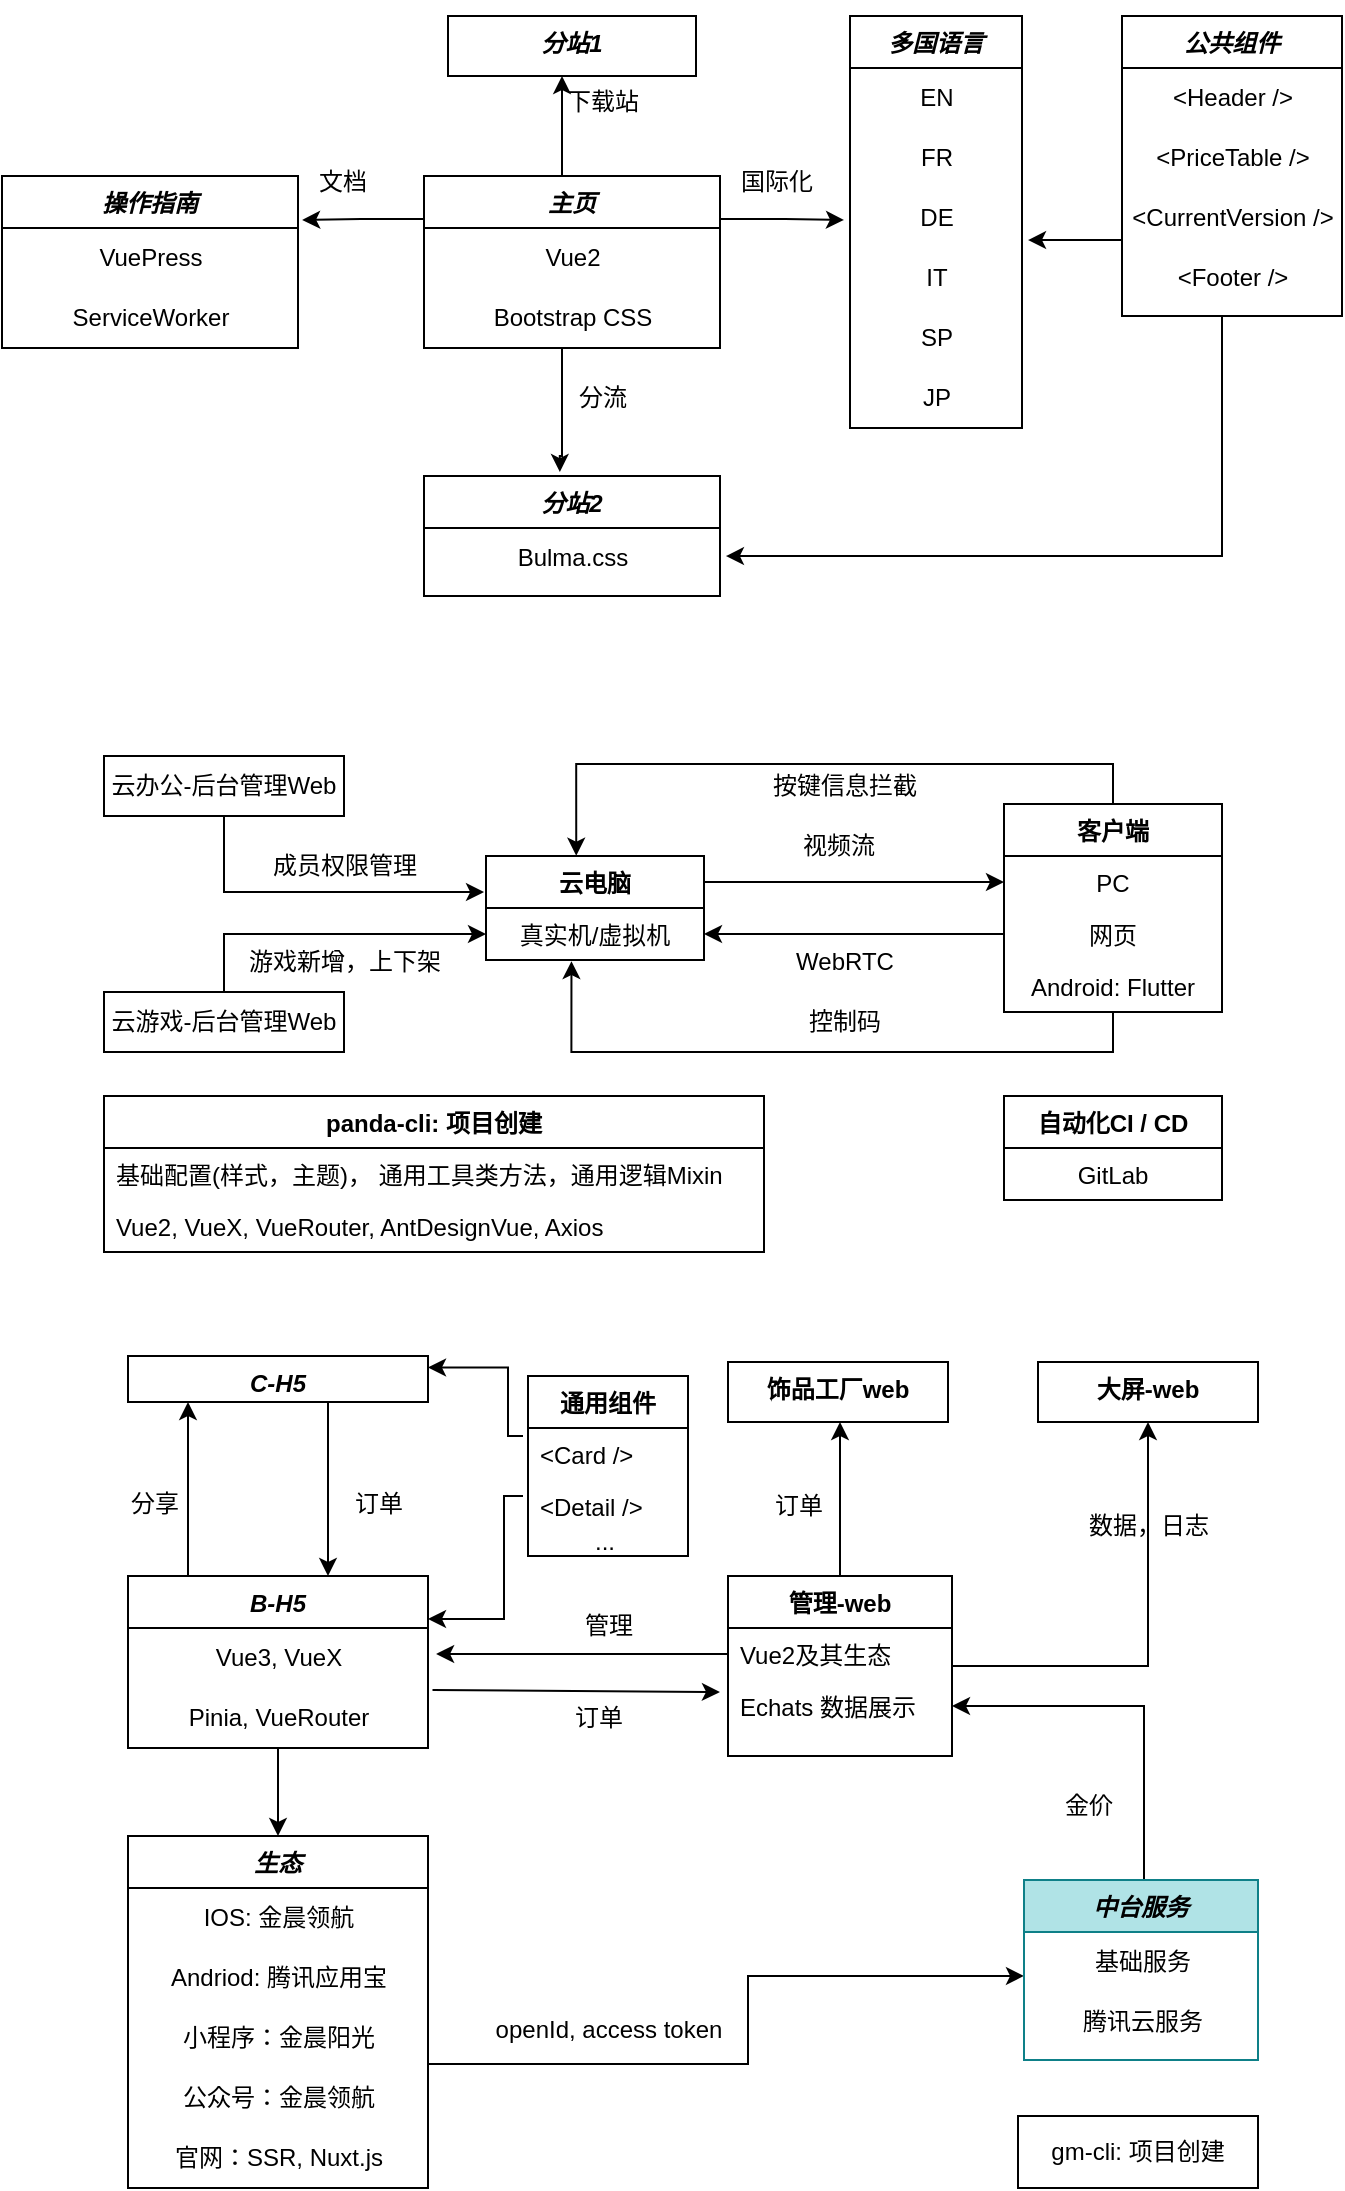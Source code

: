 <mxfile version="21.2.1" type="github">
  <diagram id="C5RBs43oDa-KdzZeNtuy" name="Page-1">
    <mxGraphModel dx="1206" dy="685" grid="1" gridSize="10" guides="1" tooltips="1" connect="1" arrows="1" fold="1" page="1" pageScale="1" pageWidth="827" pageHeight="1169" math="0" shadow="0">
      <root>
        <mxCell id="WIyWlLk6GJQsqaUBKTNV-0" />
        <mxCell id="WIyWlLk6GJQsqaUBKTNV-1" parent="WIyWlLk6GJQsqaUBKTNV-0" />
        <mxCell id="tpjXseRRWUNODpJwOPA1-16" value="" style="edgeStyle=orthogonalEdgeStyle;rounded=0;orthogonalLoop=1;jettySize=auto;html=1;" parent="WIyWlLk6GJQsqaUBKTNV-1" source="zkfFHV4jXpPFQw0GAbJ--0" target="tpjXseRRWUNODpJwOPA1-15" edge="1">
          <mxGeometry relative="1" as="geometry">
            <Array as="points">
              <mxPoint x="172" y="780" />
              <mxPoint x="172" y="780" />
            </Array>
          </mxGeometry>
        </mxCell>
        <mxCell id="tpjXseRRWUNODpJwOPA1-34" value="" style="edgeStyle=orthogonalEdgeStyle;rounded=0;orthogonalLoop=1;jettySize=auto;html=1;" parent="WIyWlLk6GJQsqaUBKTNV-1" source="zkfFHV4jXpPFQw0GAbJ--0" target="tpjXseRRWUNODpJwOPA1-31" edge="1">
          <mxGeometry relative="1" as="geometry">
            <Array as="points">
              <mxPoint x="207" y="980" />
              <mxPoint x="207" y="980" />
            </Array>
          </mxGeometry>
        </mxCell>
        <mxCell id="zkfFHV4jXpPFQw0GAbJ--0" value="B-H5" style="swimlane;fontStyle=3;align=center;verticalAlign=top;childLayout=stackLayout;horizontal=1;startSize=26;horizontalStack=0;resizeParent=1;resizeLast=0;collapsible=1;marginBottom=0;rounded=0;shadow=0;strokeWidth=1;" parent="WIyWlLk6GJQsqaUBKTNV-1" vertex="1">
          <mxGeometry x="142" y="830" width="150" height="86" as="geometry">
            <mxRectangle x="230" y="140" width="160" height="26" as="alternateBounds" />
          </mxGeometry>
        </mxCell>
        <mxCell id="tpjXseRRWUNODpJwOPA1-0" value="Vue3, VueX" style="text;html=1;align=center;verticalAlign=middle;resizable=0;points=[];autosize=1;strokeColor=none;fillColor=none;" parent="zkfFHV4jXpPFQw0GAbJ--0" vertex="1">
          <mxGeometry y="26" width="150" height="30" as="geometry" />
        </mxCell>
        <mxCell id="tpjXseRRWUNODpJwOPA1-4" value="Pinia, VueRouter" style="text;html=1;align=center;verticalAlign=middle;resizable=0;points=[];autosize=1;strokeColor=none;fillColor=none;" parent="zkfFHV4jXpPFQw0GAbJ--0" vertex="1">
          <mxGeometry y="56" width="150" height="30" as="geometry" />
        </mxCell>
        <mxCell id="tpjXseRRWUNODpJwOPA1-23" value="" style="edgeStyle=orthogonalEdgeStyle;rounded=0;orthogonalLoop=1;jettySize=auto;html=1;" parent="WIyWlLk6GJQsqaUBKTNV-1" source="zkfFHV4jXpPFQw0GAbJ--17" target="tpjXseRRWUNODpJwOPA1-22" edge="1">
          <mxGeometry relative="1" as="geometry">
            <Array as="points">
              <mxPoint x="496" y="750" />
              <mxPoint x="496" y="750" />
            </Array>
          </mxGeometry>
        </mxCell>
        <mxCell id="tpjXseRRWUNODpJwOPA1-27" value="" style="edgeStyle=orthogonalEdgeStyle;rounded=0;orthogonalLoop=1;jettySize=auto;html=1;" parent="WIyWlLk6GJQsqaUBKTNV-1" source="zkfFHV4jXpPFQw0GAbJ--17" target="tpjXseRRWUNODpJwOPA1-26" edge="1">
          <mxGeometry relative="1" as="geometry" />
        </mxCell>
        <mxCell id="zkfFHV4jXpPFQw0GAbJ--17" value="管理-web" style="swimlane;fontStyle=1;align=center;verticalAlign=top;childLayout=stackLayout;horizontal=1;startSize=26;horizontalStack=0;resizeParent=1;resizeLast=0;collapsible=1;marginBottom=0;rounded=0;shadow=0;strokeWidth=1;" parent="WIyWlLk6GJQsqaUBKTNV-1" vertex="1">
          <mxGeometry x="442" y="830" width="112" height="90" as="geometry">
            <mxRectangle x="550" y="140" width="160" height="26" as="alternateBounds" />
          </mxGeometry>
        </mxCell>
        <mxCell id="zkfFHV4jXpPFQw0GAbJ--21" value="Vue2及其生态" style="text;align=left;verticalAlign=top;spacingLeft=4;spacingRight=4;overflow=hidden;rotatable=0;points=[[0,0.5],[1,0.5]];portConstraint=eastwest;rounded=0;shadow=0;html=0;" parent="zkfFHV4jXpPFQw0GAbJ--17" vertex="1">
          <mxGeometry y="26" width="112" height="26" as="geometry" />
        </mxCell>
        <mxCell id="tpjXseRRWUNODpJwOPA1-5" value="Echats 数据展示" style="text;align=left;verticalAlign=top;spacingLeft=4;spacingRight=4;overflow=hidden;rotatable=0;points=[[0,0.5],[1,0.5]];portConstraint=eastwest;rounded=0;shadow=0;html=0;" parent="zkfFHV4jXpPFQw0GAbJ--17" vertex="1">
          <mxGeometry y="52" width="112" height="26" as="geometry" />
        </mxCell>
        <mxCell id="tpjXseRRWUNODpJwOPA1-10" value="管理" style="text;html=1;align=center;verticalAlign=middle;resizable=0;points=[];autosize=1;strokeColor=none;fillColor=none;" parent="WIyWlLk6GJQsqaUBKTNV-1" vertex="1">
          <mxGeometry x="357" y="840" width="50" height="30" as="geometry" />
        </mxCell>
        <mxCell id="tpjXseRRWUNODpJwOPA1-13" value="" style="edgeStyle=none;orthogonalLoop=1;jettySize=auto;html=1;rounded=0;entryX=-0.036;entryY=0.231;entryDx=0;entryDy=0;entryPerimeter=0;exitX=1.015;exitY=1.033;exitDx=0;exitDy=0;exitPerimeter=0;" parent="WIyWlLk6GJQsqaUBKTNV-1" source="tpjXseRRWUNODpJwOPA1-0" target="tpjXseRRWUNODpJwOPA1-5" edge="1">
          <mxGeometry width="100" relative="1" as="geometry">
            <mxPoint x="296" y="890" as="sourcePoint" />
            <mxPoint x="396" y="890" as="targetPoint" />
            <Array as="points" />
          </mxGeometry>
        </mxCell>
        <mxCell id="tpjXseRRWUNODpJwOPA1-14" value="订单" style="text;html=1;align=center;verticalAlign=middle;resizable=0;points=[];autosize=1;strokeColor=none;fillColor=none;" parent="WIyWlLk6GJQsqaUBKTNV-1" vertex="1">
          <mxGeometry x="352" y="886" width="50" height="30" as="geometry" />
        </mxCell>
        <mxCell id="tpjXseRRWUNODpJwOPA1-62" style="edgeStyle=orthogonalEdgeStyle;rounded=0;orthogonalLoop=1;jettySize=auto;html=1;exitX=0.75;exitY=1;exitDx=0;exitDy=0;" parent="WIyWlLk6GJQsqaUBKTNV-1" source="tpjXseRRWUNODpJwOPA1-15" target="zkfFHV4jXpPFQw0GAbJ--0" edge="1">
          <mxGeometry relative="1" as="geometry">
            <Array as="points">
              <mxPoint x="242" y="743" />
            </Array>
          </mxGeometry>
        </mxCell>
        <mxCell id="tpjXseRRWUNODpJwOPA1-15" value="&lt;b&gt;C-H5&lt;/b&gt;" style="whiteSpace=wrap;html=1;verticalAlign=top;fontStyle=2;startSize=26;rounded=0;shadow=0;strokeWidth=1;" parent="WIyWlLk6GJQsqaUBKTNV-1" vertex="1">
          <mxGeometry x="142" y="720" width="150" height="23" as="geometry" />
        </mxCell>
        <mxCell id="tpjXseRRWUNODpJwOPA1-17" value="分享" style="text;html=1;align=center;verticalAlign=middle;resizable=0;points=[];autosize=1;strokeColor=none;fillColor=none;" parent="WIyWlLk6GJQsqaUBKTNV-1" vertex="1">
          <mxGeometry x="130" y="779" width="50" height="30" as="geometry" />
        </mxCell>
        <mxCell id="tpjXseRRWUNODpJwOPA1-20" value="订单" style="text;html=1;align=center;verticalAlign=middle;resizable=0;points=[];autosize=1;strokeColor=none;fillColor=none;" parent="WIyWlLk6GJQsqaUBKTNV-1" vertex="1">
          <mxGeometry x="242" y="779" width="50" height="30" as="geometry" />
        </mxCell>
        <mxCell id="tpjXseRRWUNODpJwOPA1-22" value="&lt;b&gt;饰品工厂web&lt;/b&gt;" style="whiteSpace=wrap;html=1;verticalAlign=top;fontStyle=0;startSize=26;rounded=0;shadow=0;strokeWidth=1;" parent="WIyWlLk6GJQsqaUBKTNV-1" vertex="1">
          <mxGeometry x="442" y="723" width="110" height="30" as="geometry" />
        </mxCell>
        <mxCell id="tpjXseRRWUNODpJwOPA1-26" value="&lt;b&gt;大屏-web&lt;/b&gt;" style="whiteSpace=wrap;html=1;verticalAlign=top;fontStyle=0;startSize=26;rounded=0;shadow=0;strokeWidth=1;" parent="WIyWlLk6GJQsqaUBKTNV-1" vertex="1">
          <mxGeometry x="597" y="723" width="110" height="30" as="geometry" />
        </mxCell>
        <mxCell id="tpjXseRRWUNODpJwOPA1-28" value="数据，日志" style="text;html=1;align=center;verticalAlign=middle;resizable=0;points=[];autosize=1;strokeColor=none;fillColor=none;" parent="WIyWlLk6GJQsqaUBKTNV-1" vertex="1">
          <mxGeometry x="612" y="790" width="80" height="30" as="geometry" />
        </mxCell>
        <mxCell id="tpjXseRRWUNODpJwOPA1-29" value="订单" style="text;html=1;align=center;verticalAlign=middle;resizable=0;points=[];autosize=1;strokeColor=none;fillColor=none;" parent="WIyWlLk6GJQsqaUBKTNV-1" vertex="1">
          <mxGeometry x="452" y="780" width="50" height="30" as="geometry" />
        </mxCell>
        <mxCell id="tpjXseRRWUNODpJwOPA1-53" style="edgeStyle=orthogonalEdgeStyle;rounded=0;orthogonalLoop=1;jettySize=auto;html=1;exitX=1;exitY=0;exitDx=0;exitDy=0;entryX=0;entryY=0.733;entryDx=0;entryDy=0;entryPerimeter=0;" parent="WIyWlLk6GJQsqaUBKTNV-1" source="tpjXseRRWUNODpJwOPA1-31" edge="1" target="tpjXseRRWUNODpJwOPA1-43">
          <mxGeometry relative="1" as="geometry">
            <mxPoint x="560" y="1030" as="targetPoint" />
            <Array as="points">
              <mxPoint x="292" y="1074" />
              <mxPoint x="452" y="1074" />
              <mxPoint x="452" y="1030" />
            </Array>
          </mxGeometry>
        </mxCell>
        <mxCell id="tpjXseRRWUNODpJwOPA1-31" value="生态" style="swimlane;fontStyle=3;align=center;verticalAlign=top;childLayout=stackLayout;horizontal=1;startSize=26;horizontalStack=0;resizeParent=1;resizeLast=0;collapsible=1;marginBottom=0;rounded=0;shadow=0;strokeWidth=1;" parent="WIyWlLk6GJQsqaUBKTNV-1" vertex="1">
          <mxGeometry x="142" y="960" width="150" height="176" as="geometry">
            <mxRectangle x="162" y="960" width="160" height="26" as="alternateBounds" />
          </mxGeometry>
        </mxCell>
        <mxCell id="tpjXseRRWUNODpJwOPA1-33" value="IOS: 金晨领航" style="text;html=1;align=center;verticalAlign=middle;resizable=0;points=[];autosize=1;strokeColor=none;fillColor=none;" parent="tpjXseRRWUNODpJwOPA1-31" vertex="1">
          <mxGeometry y="26" width="150" height="30" as="geometry" />
        </mxCell>
        <mxCell id="tpjXseRRWUNODpJwOPA1-35" value="Andriod: 腾讯应用宝" style="text;html=1;align=center;verticalAlign=middle;resizable=0;points=[];autosize=1;strokeColor=none;fillColor=none;" parent="tpjXseRRWUNODpJwOPA1-31" vertex="1">
          <mxGeometry y="56" width="150" height="30" as="geometry" />
        </mxCell>
        <mxCell id="tpjXseRRWUNODpJwOPA1-36" value="小程序：金晨阳光" style="text;html=1;align=center;verticalAlign=middle;resizable=0;points=[];autosize=1;strokeColor=none;fillColor=none;" parent="tpjXseRRWUNODpJwOPA1-31" vertex="1">
          <mxGeometry y="86" width="150" height="30" as="geometry" />
        </mxCell>
        <mxCell id="tpjXseRRWUNODpJwOPA1-37" value="公众号：金晨领航" style="text;html=1;align=center;verticalAlign=middle;resizable=0;points=[];autosize=1;strokeColor=none;fillColor=none;" parent="tpjXseRRWUNODpJwOPA1-31" vertex="1">
          <mxGeometry y="116" width="150" height="30" as="geometry" />
        </mxCell>
        <mxCell id="tpjXseRRWUNODpJwOPA1-55" value="官网：SSR, Nuxt.js" style="text;html=1;align=center;verticalAlign=middle;resizable=0;points=[];autosize=1;strokeColor=none;fillColor=none;" parent="tpjXseRRWUNODpJwOPA1-31" vertex="1">
          <mxGeometry y="146" width="150" height="30" as="geometry" />
        </mxCell>
        <mxCell id="tpjXseRRWUNODpJwOPA1-48" style="edgeStyle=orthogonalEdgeStyle;rounded=0;orthogonalLoop=1;jettySize=auto;html=1;exitX=1;exitY=0.25;exitDx=0;exitDy=0;entryX=1;entryY=0.5;entryDx=0;entryDy=0;" parent="WIyWlLk6GJQsqaUBKTNV-1" source="tpjXseRRWUNODpJwOPA1-42" target="tpjXseRRWUNODpJwOPA1-5" edge="1">
          <mxGeometry relative="1" as="geometry">
            <Array as="points">
              <mxPoint x="650" y="1005" />
              <mxPoint x="650" y="895" />
            </Array>
          </mxGeometry>
        </mxCell>
        <mxCell id="tpjXseRRWUNODpJwOPA1-42" value="中台服务" style="swimlane;fontStyle=3;align=center;verticalAlign=top;childLayout=stackLayout;horizontal=1;startSize=26;horizontalStack=0;resizeParent=1;resizeLast=0;collapsible=1;marginBottom=0;rounded=0;shadow=0;strokeWidth=1;fillColor=#b0e3e6;strokeColor=#0e8088;" parent="WIyWlLk6GJQsqaUBKTNV-1" vertex="1">
          <mxGeometry x="590" y="982" width="117" height="90" as="geometry">
            <mxRectangle x="230" y="140" width="160" height="26" as="alternateBounds" />
          </mxGeometry>
        </mxCell>
        <mxCell id="tpjXseRRWUNODpJwOPA1-43" value="基础服务" style="text;html=1;align=center;verticalAlign=middle;resizable=0;points=[];autosize=1;strokeColor=none;fillColor=none;" parent="tpjXseRRWUNODpJwOPA1-42" vertex="1">
          <mxGeometry y="26" width="117" height="30" as="geometry" />
        </mxCell>
        <mxCell id="tpjXseRRWUNODpJwOPA1-44" value="腾讯云服务" style="text;html=1;align=center;verticalAlign=middle;resizable=0;points=[];autosize=1;strokeColor=none;fillColor=none;" parent="tpjXseRRWUNODpJwOPA1-42" vertex="1">
          <mxGeometry y="56" width="117" height="30" as="geometry" />
        </mxCell>
        <mxCell id="tpjXseRRWUNODpJwOPA1-49" value="金价" style="text;html=1;align=center;verticalAlign=middle;resizable=0;points=[];autosize=1;strokeColor=none;fillColor=none;" parent="WIyWlLk6GJQsqaUBKTNV-1" vertex="1">
          <mxGeometry x="597" y="930" width="50" height="30" as="geometry" />
        </mxCell>
        <mxCell id="tpjXseRRWUNODpJwOPA1-54" value="openId, access token" style="text;html=1;align=center;verticalAlign=middle;resizable=0;points=[];autosize=1;strokeColor=none;fillColor=none;" parent="WIyWlLk6GJQsqaUBKTNV-1" vertex="1">
          <mxGeometry x="312" y="1042" width="140" height="30" as="geometry" />
        </mxCell>
        <mxCell id="tpjXseRRWUNODpJwOPA1-58" style="edgeStyle=orthogonalEdgeStyle;rounded=0;orthogonalLoop=1;jettySize=auto;html=1;exitX=0.25;exitY=1;exitDx=0;exitDy=0;entryX=1;entryY=0.25;entryDx=0;entryDy=0;" parent="WIyWlLk6GJQsqaUBKTNV-1" target="zkfFHV4jXpPFQw0GAbJ--0" edge="1">
          <mxGeometry relative="1" as="geometry">
            <mxPoint x="339.5" y="790" as="sourcePoint" />
            <Array as="points">
              <mxPoint x="330" y="790" />
              <mxPoint x="330" y="852" />
            </Array>
          </mxGeometry>
        </mxCell>
        <mxCell id="tpjXseRRWUNODpJwOPA1-64" style="edgeStyle=orthogonalEdgeStyle;rounded=0;orthogonalLoop=1;jettySize=auto;html=1;exitX=0.25;exitY=0;exitDx=0;exitDy=0;entryX=1;entryY=0.25;entryDx=0;entryDy=0;" parent="WIyWlLk6GJQsqaUBKTNV-1" target="tpjXseRRWUNODpJwOPA1-15" edge="1">
          <mxGeometry relative="1" as="geometry">
            <mxPoint x="339.5" y="760" as="sourcePoint" />
            <Array as="points">
              <mxPoint x="332" y="760" />
              <mxPoint x="332" y="726" />
            </Array>
          </mxGeometry>
        </mxCell>
        <mxCell id="tpjXseRRWUNODpJwOPA1-63" style="edgeStyle=orthogonalEdgeStyle;rounded=0;orthogonalLoop=1;jettySize=auto;html=1;exitX=0;exitY=0.5;exitDx=0;exitDy=0;entryX=1.027;entryY=0.433;entryDx=0;entryDy=0;entryPerimeter=0;" parent="WIyWlLk6GJQsqaUBKTNV-1" source="zkfFHV4jXpPFQw0GAbJ--21" target="tpjXseRRWUNODpJwOPA1-0" edge="1">
          <mxGeometry relative="1" as="geometry" />
        </mxCell>
        <mxCell id="tpjXseRRWUNODpJwOPA1-125" value="" style="group" parent="WIyWlLk6GJQsqaUBKTNV-1" vertex="1" connectable="0">
          <mxGeometry x="79" y="50" width="670" height="290" as="geometry" />
        </mxCell>
        <mxCell id="tpjXseRRWUNODpJwOPA1-66" value="主页&#xa;" style="swimlane;fontStyle=3;align=center;verticalAlign=top;childLayout=stackLayout;horizontal=1;startSize=26;horizontalStack=0;resizeParent=1;resizeLast=0;collapsible=1;marginBottom=0;rounded=0;shadow=0;strokeWidth=1;" parent="tpjXseRRWUNODpJwOPA1-125" vertex="1">
          <mxGeometry x="211" y="80" width="148" height="86" as="geometry">
            <mxRectangle x="162" y="960" width="160" height="26" as="alternateBounds" />
          </mxGeometry>
        </mxCell>
        <mxCell id="tpjXseRRWUNODpJwOPA1-67" value="Vue2" style="text;html=1;align=center;verticalAlign=middle;resizable=0;points=[];autosize=1;strokeColor=none;fillColor=none;" parent="tpjXseRRWUNODpJwOPA1-66" vertex="1">
          <mxGeometry y="26" width="148" height="30" as="geometry" />
        </mxCell>
        <mxCell id="tpjXseRRWUNODpJwOPA1-112" value="Bootstrap CSS" style="text;html=1;align=center;verticalAlign=middle;resizable=0;points=[];autosize=1;strokeColor=none;fillColor=none;" parent="tpjXseRRWUNODpJwOPA1-66" vertex="1">
          <mxGeometry y="56" width="148" height="30" as="geometry" />
        </mxCell>
        <mxCell id="tpjXseRRWUNODpJwOPA1-73" value="分站1" style="whiteSpace=wrap;html=1;verticalAlign=top;fontStyle=3;startSize=26;rounded=0;shadow=0;strokeWidth=1;" parent="tpjXseRRWUNODpJwOPA1-125" vertex="1">
          <mxGeometry x="223" width="124" height="30" as="geometry" />
        </mxCell>
        <mxCell id="tpjXseRRWUNODpJwOPA1-74" value="" style="edgeStyle=orthogonalEdgeStyle;rounded=0;orthogonalLoop=1;jettySize=auto;html=1;" parent="tpjXseRRWUNODpJwOPA1-125" source="tpjXseRRWUNODpJwOPA1-66" target="tpjXseRRWUNODpJwOPA1-73" edge="1">
          <mxGeometry relative="1" as="geometry">
            <Array as="points">
              <mxPoint x="280" y="50" />
              <mxPoint x="280" y="50" />
            </Array>
          </mxGeometry>
        </mxCell>
        <mxCell id="tpjXseRRWUNODpJwOPA1-81" value="多国语言" style="swimlane;fontStyle=3;align=center;verticalAlign=top;childLayout=stackLayout;horizontal=1;startSize=26;horizontalStack=0;resizeParent=1;resizeLast=0;collapsible=1;marginBottom=0;rounded=0;shadow=0;strokeWidth=1;" parent="tpjXseRRWUNODpJwOPA1-125" vertex="1">
          <mxGeometry x="424" width="86" height="206" as="geometry">
            <mxRectangle x="162" y="960" width="160" height="26" as="alternateBounds" />
          </mxGeometry>
        </mxCell>
        <mxCell id="tpjXseRRWUNODpJwOPA1-82" value="EN" style="text;html=1;align=center;verticalAlign=middle;resizable=0;points=[];autosize=1;strokeColor=none;fillColor=none;" parent="tpjXseRRWUNODpJwOPA1-81" vertex="1">
          <mxGeometry y="26" width="86" height="30" as="geometry" />
        </mxCell>
        <mxCell id="tpjXseRRWUNODpJwOPA1-83" value="FR" style="text;html=1;align=center;verticalAlign=middle;resizable=0;points=[];autosize=1;strokeColor=none;fillColor=none;" parent="tpjXseRRWUNODpJwOPA1-81" vertex="1">
          <mxGeometry y="56" width="86" height="30" as="geometry" />
        </mxCell>
        <mxCell id="tpjXseRRWUNODpJwOPA1-84" value="DE" style="text;html=1;align=center;verticalAlign=middle;resizable=0;points=[];autosize=1;strokeColor=none;fillColor=none;" parent="tpjXseRRWUNODpJwOPA1-81" vertex="1">
          <mxGeometry y="86" width="86" height="30" as="geometry" />
        </mxCell>
        <mxCell id="tpjXseRRWUNODpJwOPA1-85" value="IT" style="text;html=1;align=center;verticalAlign=middle;resizable=0;points=[];autosize=1;strokeColor=none;fillColor=none;" parent="tpjXseRRWUNODpJwOPA1-81" vertex="1">
          <mxGeometry y="116" width="86" height="30" as="geometry" />
        </mxCell>
        <mxCell id="tpjXseRRWUNODpJwOPA1-86" value="SP" style="text;html=1;align=center;verticalAlign=middle;resizable=0;points=[];autosize=1;strokeColor=none;fillColor=none;" parent="tpjXseRRWUNODpJwOPA1-81" vertex="1">
          <mxGeometry y="146" width="86" height="30" as="geometry" />
        </mxCell>
        <mxCell id="tpjXseRRWUNODpJwOPA1-87" value="JP" style="text;html=1;align=center;verticalAlign=middle;resizable=0;points=[];autosize=1;strokeColor=none;fillColor=none;" parent="tpjXseRRWUNODpJwOPA1-81" vertex="1">
          <mxGeometry y="176" width="86" height="30" as="geometry" />
        </mxCell>
        <mxCell id="tpjXseRRWUNODpJwOPA1-123" style="edgeStyle=orthogonalEdgeStyle;rounded=0;orthogonalLoop=1;jettySize=auto;html=1;exitX=1;exitY=0.25;exitDx=0;exitDy=0;entryX=-0.035;entryY=0.533;entryDx=0;entryDy=0;entryPerimeter=0;" parent="tpjXseRRWUNODpJwOPA1-125" source="tpjXseRRWUNODpJwOPA1-66" target="tpjXseRRWUNODpJwOPA1-84" edge="1">
          <mxGeometry relative="1" as="geometry" />
        </mxCell>
        <mxCell id="tpjXseRRWUNODpJwOPA1-103" style="edgeStyle=orthogonalEdgeStyle;rounded=0;orthogonalLoop=1;jettySize=auto;html=1;exitX=0;exitY=0;exitDx=0;exitDy=0;entryX=1.035;entryY=-0.133;entryDx=0;entryDy=0;entryPerimeter=0;" parent="tpjXseRRWUNODpJwOPA1-125" source="tpjXseRRWUNODpJwOPA1-94" target="tpjXseRRWUNODpJwOPA1-85" edge="1">
          <mxGeometry relative="1" as="geometry">
            <Array as="points">
              <mxPoint x="560" y="112" />
            </Array>
          </mxGeometry>
        </mxCell>
        <mxCell id="tpjXseRRWUNODpJwOPA1-94" value="公共组件" style="swimlane;fontStyle=3;align=center;verticalAlign=top;childLayout=stackLayout;horizontal=1;startSize=26;horizontalStack=0;resizeParent=1;resizeLast=0;collapsible=1;marginBottom=0;rounded=0;shadow=0;strokeWidth=1;" parent="tpjXseRRWUNODpJwOPA1-125" vertex="1">
          <mxGeometry x="560" width="110" height="150" as="geometry">
            <mxRectangle x="162" y="960" width="160" height="26" as="alternateBounds" />
          </mxGeometry>
        </mxCell>
        <mxCell id="tpjXseRRWUNODpJwOPA1-97" value="&amp;lt;Header /&amp;gt;" style="text;html=1;align=center;verticalAlign=middle;resizable=0;points=[];autosize=1;strokeColor=none;fillColor=none;" parent="tpjXseRRWUNODpJwOPA1-94" vertex="1">
          <mxGeometry y="26" width="110" height="30" as="geometry" />
        </mxCell>
        <mxCell id="tpjXseRRWUNODpJwOPA1-100" value="&amp;lt;PriceTable /&amp;gt;" style="text;html=1;align=center;verticalAlign=middle;resizable=0;points=[];autosize=1;strokeColor=none;fillColor=none;" parent="tpjXseRRWUNODpJwOPA1-94" vertex="1">
          <mxGeometry y="56" width="110" height="30" as="geometry" />
        </mxCell>
        <mxCell id="tpjXseRRWUNODpJwOPA1-101" value="&amp;lt;CurrentVersion /&amp;gt;" style="text;html=1;align=center;verticalAlign=middle;resizable=0;points=[];autosize=1;strokeColor=none;fillColor=none;" parent="tpjXseRRWUNODpJwOPA1-94" vertex="1">
          <mxGeometry y="86" width="110" height="30" as="geometry" />
        </mxCell>
        <mxCell id="tpjXseRRWUNODpJwOPA1-102" value="&amp;lt;Footer /&amp;gt;" style="text;html=1;align=center;verticalAlign=middle;resizable=0;points=[];autosize=1;strokeColor=none;fillColor=none;" parent="tpjXseRRWUNODpJwOPA1-94" vertex="1">
          <mxGeometry y="116" width="110" height="30" as="geometry" />
        </mxCell>
        <mxCell id="tpjXseRRWUNODpJwOPA1-106" value="操作指南" style="swimlane;fontStyle=3;align=center;verticalAlign=top;childLayout=stackLayout;horizontal=1;startSize=26;horizontalStack=0;resizeParent=1;resizeLast=0;collapsible=1;marginBottom=0;rounded=0;shadow=0;strokeWidth=1;" parent="tpjXseRRWUNODpJwOPA1-125" vertex="1">
          <mxGeometry y="80" width="148" height="86" as="geometry">
            <mxRectangle x="162" y="960" width="160" height="26" as="alternateBounds" />
          </mxGeometry>
        </mxCell>
        <mxCell id="tpjXseRRWUNODpJwOPA1-107" value="VuePress" style="text;html=1;align=center;verticalAlign=middle;resizable=0;points=[];autosize=1;strokeColor=none;fillColor=none;" parent="tpjXseRRWUNODpJwOPA1-106" vertex="1">
          <mxGeometry y="26" width="148" height="30" as="geometry" />
        </mxCell>
        <mxCell id="tpjXseRRWUNODpJwOPA1-108" value="ServiceWorker" style="text;html=1;align=center;verticalAlign=middle;resizable=0;points=[];autosize=1;strokeColor=none;fillColor=none;" parent="tpjXseRRWUNODpJwOPA1-106" vertex="1">
          <mxGeometry y="56" width="148" height="30" as="geometry" />
        </mxCell>
        <mxCell id="tpjXseRRWUNODpJwOPA1-115" style="edgeStyle=orthogonalEdgeStyle;rounded=0;orthogonalLoop=1;jettySize=auto;html=1;exitX=0;exitY=0.25;exitDx=0;exitDy=0;entryX=1.014;entryY=-0.133;entryDx=0;entryDy=0;entryPerimeter=0;" parent="tpjXseRRWUNODpJwOPA1-125" source="tpjXseRRWUNODpJwOPA1-66" target="tpjXseRRWUNODpJwOPA1-107" edge="1">
          <mxGeometry relative="1" as="geometry" />
        </mxCell>
        <mxCell id="tpjXseRRWUNODpJwOPA1-110" value="分站2" style="swimlane;fontStyle=3;align=center;verticalAlign=top;childLayout=stackLayout;horizontal=1;startSize=26;horizontalStack=0;resizeParent=1;resizeLast=0;collapsible=1;marginBottom=0;rounded=0;shadow=0;strokeWidth=1;" parent="tpjXseRRWUNODpJwOPA1-125" vertex="1">
          <mxGeometry x="211" y="230" width="148" height="60" as="geometry">
            <mxRectangle x="162" y="960" width="160" height="26" as="alternateBounds" />
          </mxGeometry>
        </mxCell>
        <mxCell id="tpjXseRRWUNODpJwOPA1-111" value="Bulma.css" style="text;html=1;align=center;verticalAlign=middle;resizable=0;points=[];autosize=1;strokeColor=none;fillColor=none;" parent="tpjXseRRWUNODpJwOPA1-110" vertex="1">
          <mxGeometry y="26" width="148" height="30" as="geometry" />
        </mxCell>
        <mxCell id="tpjXseRRWUNODpJwOPA1-104" style="edgeStyle=orthogonalEdgeStyle;rounded=0;orthogonalLoop=1;jettySize=auto;html=1;exitX=0.5;exitY=1;exitDx=0;exitDy=0;entryX=1.02;entryY=0.467;entryDx=0;entryDy=0;entryPerimeter=0;" parent="tpjXseRRWUNODpJwOPA1-125" source="tpjXseRRWUNODpJwOPA1-94" target="tpjXseRRWUNODpJwOPA1-111" edge="1">
          <mxGeometry relative="1" as="geometry">
            <mxPoint x="380" y="270" as="targetPoint" />
            <Array as="points">
              <mxPoint x="610" y="270" />
            </Array>
          </mxGeometry>
        </mxCell>
        <mxCell id="tpjXseRRWUNODpJwOPA1-93" value="" style="edgeStyle=orthogonalEdgeStyle;rounded=0;orthogonalLoop=1;jettySize=auto;html=1;entryX=0.459;entryY=-0.033;entryDx=0;entryDy=0;entryPerimeter=0;" parent="tpjXseRRWUNODpJwOPA1-125" source="tpjXseRRWUNODpJwOPA1-66" target="tpjXseRRWUNODpJwOPA1-110" edge="1">
          <mxGeometry relative="1" as="geometry">
            <mxPoint x="270" y="220" as="targetPoint" />
            <Array as="points">
              <mxPoint x="280" y="220" />
              <mxPoint x="279" y="220" />
            </Array>
          </mxGeometry>
        </mxCell>
        <mxCell id="tpjXseRRWUNODpJwOPA1-113" value="下载站" style="text;html=1;align=center;verticalAlign=middle;resizable=0;points=[];autosize=1;strokeColor=none;fillColor=none;" parent="tpjXseRRWUNODpJwOPA1-125" vertex="1">
          <mxGeometry x="270" y="28" width="60" height="30" as="geometry" />
        </mxCell>
        <mxCell id="tpjXseRRWUNODpJwOPA1-114" value="分流" style="text;html=1;align=center;verticalAlign=middle;resizable=0;points=[];autosize=1;strokeColor=none;fillColor=none;" parent="tpjXseRRWUNODpJwOPA1-125" vertex="1">
          <mxGeometry x="275" y="176" width="50" height="30" as="geometry" />
        </mxCell>
        <mxCell id="tpjXseRRWUNODpJwOPA1-116" value="文档" style="text;html=1;align=center;verticalAlign=middle;resizable=0;points=[];autosize=1;strokeColor=none;fillColor=none;" parent="tpjXseRRWUNODpJwOPA1-125" vertex="1">
          <mxGeometry x="145" y="68" width="50" height="30" as="geometry" />
        </mxCell>
        <mxCell id="tpjXseRRWUNODpJwOPA1-124" value="国际化" style="text;html=1;align=center;verticalAlign=middle;resizable=0;points=[];autosize=1;strokeColor=none;fillColor=none;" parent="tpjXseRRWUNODpJwOPA1-125" vertex="1">
          <mxGeometry x="357" y="68" width="60" height="30" as="geometry" />
        </mxCell>
        <mxCell id="pgLAOwvQaar_86PXoUFI-1" value="通用组件" style="swimlane;fontStyle=1;align=center;verticalAlign=top;childLayout=stackLayout;horizontal=1;startSize=26;horizontalStack=0;resizeParent=1;resizeLast=0;collapsible=1;marginBottom=0;rounded=0;shadow=0;strokeWidth=1;" vertex="1" parent="WIyWlLk6GJQsqaUBKTNV-1">
          <mxGeometry x="342" y="730" width="80" height="90" as="geometry">
            <mxRectangle x="550" y="140" width="160" height="26" as="alternateBounds" />
          </mxGeometry>
        </mxCell>
        <mxCell id="pgLAOwvQaar_86PXoUFI-2" value="&lt;Card /&gt;" style="text;align=left;verticalAlign=top;spacingLeft=4;spacingRight=4;overflow=hidden;rotatable=0;points=[[0,0.5],[1,0.5]];portConstraint=eastwest;rounded=0;shadow=0;html=0;" vertex="1" parent="pgLAOwvQaar_86PXoUFI-1">
          <mxGeometry y="26" width="80" height="26" as="geometry" />
        </mxCell>
        <mxCell id="pgLAOwvQaar_86PXoUFI-3" value="&lt;Detail /&gt;" style="text;align=left;verticalAlign=top;spacingLeft=4;spacingRight=4;overflow=hidden;rotatable=0;points=[[0,0.5],[1,0.5]];portConstraint=eastwest;rounded=0;shadow=0;html=0;" vertex="1" parent="pgLAOwvQaar_86PXoUFI-1">
          <mxGeometry y="52" width="80" height="26" as="geometry" />
        </mxCell>
        <mxCell id="pgLAOwvQaar_86PXoUFI-6" value="..." style="text;html=1;align=center;verticalAlign=middle;resizable=0;points=[];autosize=1;strokeColor=none;fillColor=none;" vertex="1" parent="WIyWlLk6GJQsqaUBKTNV-1">
          <mxGeometry x="365" y="798" width="30" height="30" as="geometry" />
        </mxCell>
        <mxCell id="pgLAOwvQaar_86PXoUFI-17" value="gm-cli: 项目创建" style="whiteSpace=wrap;html=1;" vertex="1" parent="WIyWlLk6GJQsqaUBKTNV-1">
          <mxGeometry x="587" y="1100" width="120" height="36" as="geometry" />
        </mxCell>
        <mxCell id="pgLAOwvQaar_86PXoUFI-26" style="edgeStyle=orthogonalEdgeStyle;rounded=0;orthogonalLoop=1;jettySize=auto;html=1;exitX=1;exitY=0.25;exitDx=0;exitDy=0;entryX=0;entryY=0.5;entryDx=0;entryDy=0;" edge="1" parent="WIyWlLk6GJQsqaUBKTNV-1" source="pgLAOwvQaar_86PXoUFI-18" target="pgLAOwvQaar_86PXoUFI-23">
          <mxGeometry relative="1" as="geometry" />
        </mxCell>
        <mxCell id="pgLAOwvQaar_86PXoUFI-18" value="云电脑" style="swimlane;fontStyle=1;align=center;verticalAlign=top;childLayout=stackLayout;horizontal=1;startSize=26;horizontalStack=0;resizeParent=1;resizeLast=0;collapsible=1;marginBottom=0;rounded=0;shadow=0;strokeWidth=1;" vertex="1" parent="WIyWlLk6GJQsqaUBKTNV-1">
          <mxGeometry x="321" y="470" width="109" height="52" as="geometry">
            <mxRectangle x="550" y="140" width="160" height="26" as="alternateBounds" />
          </mxGeometry>
        </mxCell>
        <mxCell id="pgLAOwvQaar_86PXoUFI-19" value="真实机/虚拟机" style="text;align=center;verticalAlign=top;spacingLeft=4;spacingRight=4;overflow=hidden;rotatable=0;points=[[0,0.5],[1,0.5]];portConstraint=eastwest;rounded=0;shadow=0;html=0;" vertex="1" parent="pgLAOwvQaar_86PXoUFI-18">
          <mxGeometry y="26" width="109" height="26" as="geometry" />
        </mxCell>
        <mxCell id="pgLAOwvQaar_86PXoUFI-30" style="edgeStyle=orthogonalEdgeStyle;rounded=0;orthogonalLoop=1;jettySize=auto;html=1;exitX=0.5;exitY=1;exitDx=0;exitDy=0;entryX=0.392;entryY=1.022;entryDx=0;entryDy=0;entryPerimeter=0;" edge="1" parent="WIyWlLk6GJQsqaUBKTNV-1" source="pgLAOwvQaar_86PXoUFI-22" target="pgLAOwvQaar_86PXoUFI-19">
          <mxGeometry relative="1" as="geometry" />
        </mxCell>
        <mxCell id="pgLAOwvQaar_86PXoUFI-33" style="edgeStyle=orthogonalEdgeStyle;rounded=0;orthogonalLoop=1;jettySize=auto;html=1;exitX=0.5;exitY=0;exitDx=0;exitDy=0;entryX=0.414;entryY=-0.003;entryDx=0;entryDy=0;entryPerimeter=0;" edge="1" parent="WIyWlLk6GJQsqaUBKTNV-1" source="pgLAOwvQaar_86PXoUFI-22" target="pgLAOwvQaar_86PXoUFI-18">
          <mxGeometry relative="1" as="geometry" />
        </mxCell>
        <mxCell id="pgLAOwvQaar_86PXoUFI-22" value="客户端" style="swimlane;fontStyle=1;align=center;verticalAlign=top;childLayout=stackLayout;horizontal=1;startSize=26;horizontalStack=0;resizeParent=1;resizeLast=0;collapsible=1;marginBottom=0;rounded=0;shadow=0;strokeWidth=1;" vertex="1" parent="WIyWlLk6GJQsqaUBKTNV-1">
          <mxGeometry x="580" y="444" width="109" height="104" as="geometry">
            <mxRectangle x="550" y="140" width="160" height="26" as="alternateBounds" />
          </mxGeometry>
        </mxCell>
        <mxCell id="pgLAOwvQaar_86PXoUFI-23" value="PC" style="text;align=center;verticalAlign=top;spacingLeft=4;spacingRight=4;overflow=hidden;rotatable=0;points=[[0,0.5],[1,0.5]];portConstraint=eastwest;rounded=0;shadow=0;html=0;" vertex="1" parent="pgLAOwvQaar_86PXoUFI-22">
          <mxGeometry y="26" width="109" height="26" as="geometry" />
        </mxCell>
        <mxCell id="pgLAOwvQaar_86PXoUFI-24" value="网页" style="text;align=center;verticalAlign=top;spacingLeft=4;spacingRight=4;overflow=hidden;rotatable=0;points=[[0,0.5],[1,0.5]];portConstraint=eastwest;rounded=0;shadow=0;html=0;" vertex="1" parent="pgLAOwvQaar_86PXoUFI-22">
          <mxGeometry y="52" width="109" height="26" as="geometry" />
        </mxCell>
        <mxCell id="pgLAOwvQaar_86PXoUFI-25" value="Android: Flutter" style="text;align=center;verticalAlign=top;spacingLeft=4;spacingRight=4;overflow=hidden;rotatable=0;points=[[0,0.5],[1,0.5]];portConstraint=eastwest;rounded=0;shadow=0;html=0;" vertex="1" parent="pgLAOwvQaar_86PXoUFI-22">
          <mxGeometry y="78" width="109" height="26" as="geometry" />
        </mxCell>
        <mxCell id="pgLAOwvQaar_86PXoUFI-27" value="视频流" style="text;html=1;align=center;verticalAlign=middle;resizable=0;points=[];autosize=1;strokeColor=none;fillColor=none;" vertex="1" parent="WIyWlLk6GJQsqaUBKTNV-1">
          <mxGeometry x="467" y="450" width="60" height="30" as="geometry" />
        </mxCell>
        <mxCell id="pgLAOwvQaar_86PXoUFI-28" style="edgeStyle=orthogonalEdgeStyle;rounded=0;orthogonalLoop=1;jettySize=auto;html=1;exitX=0;exitY=0.5;exitDx=0;exitDy=0;entryX=1;entryY=0.5;entryDx=0;entryDy=0;" edge="1" parent="WIyWlLk6GJQsqaUBKTNV-1" source="pgLAOwvQaar_86PXoUFI-24" target="pgLAOwvQaar_86PXoUFI-19">
          <mxGeometry relative="1" as="geometry" />
        </mxCell>
        <mxCell id="pgLAOwvQaar_86PXoUFI-29" value="WebRTC" style="text;html=1;align=center;verticalAlign=middle;resizable=0;points=[];autosize=1;strokeColor=none;fillColor=none;" vertex="1" parent="WIyWlLk6GJQsqaUBKTNV-1">
          <mxGeometry x="465" y="508" width="70" height="30" as="geometry" />
        </mxCell>
        <mxCell id="pgLAOwvQaar_86PXoUFI-31" value="控制码" style="text;html=1;align=center;verticalAlign=middle;resizable=0;points=[];autosize=1;strokeColor=none;fillColor=none;" vertex="1" parent="WIyWlLk6GJQsqaUBKTNV-1">
          <mxGeometry x="470" y="538" width="60" height="30" as="geometry" />
        </mxCell>
        <mxCell id="pgLAOwvQaar_86PXoUFI-34" value="按键信息拦截" style="text;html=1;align=center;verticalAlign=middle;resizable=0;points=[];autosize=1;strokeColor=none;fillColor=none;" vertex="1" parent="WIyWlLk6GJQsqaUBKTNV-1">
          <mxGeometry x="450" y="420" width="100" height="30" as="geometry" />
        </mxCell>
        <mxCell id="pgLAOwvQaar_86PXoUFI-40" style="edgeStyle=orthogonalEdgeStyle;rounded=0;orthogonalLoop=1;jettySize=auto;html=1;exitX=0.5;exitY=1;exitDx=0;exitDy=0;entryX=-0.009;entryY=0.347;entryDx=0;entryDy=0;entryPerimeter=0;" edge="1" parent="WIyWlLk6GJQsqaUBKTNV-1" source="pgLAOwvQaar_86PXoUFI-37" target="pgLAOwvQaar_86PXoUFI-18">
          <mxGeometry relative="1" as="geometry" />
        </mxCell>
        <mxCell id="pgLAOwvQaar_86PXoUFI-37" value="云办公-后台管理Web" style="whiteSpace=wrap;html=1;" vertex="1" parent="WIyWlLk6GJQsqaUBKTNV-1">
          <mxGeometry x="130" y="420" width="120" height="30" as="geometry" />
        </mxCell>
        <mxCell id="pgLAOwvQaar_86PXoUFI-42" style="edgeStyle=orthogonalEdgeStyle;rounded=0;orthogonalLoop=1;jettySize=auto;html=1;exitX=0.5;exitY=0;exitDx=0;exitDy=0;entryX=0;entryY=0.5;entryDx=0;entryDy=0;" edge="1" parent="WIyWlLk6GJQsqaUBKTNV-1" source="pgLAOwvQaar_86PXoUFI-38" target="pgLAOwvQaar_86PXoUFI-19">
          <mxGeometry relative="1" as="geometry" />
        </mxCell>
        <mxCell id="pgLAOwvQaar_86PXoUFI-38" value="云游戏-后台管理Web" style="whiteSpace=wrap;html=1;" vertex="1" parent="WIyWlLk6GJQsqaUBKTNV-1">
          <mxGeometry x="130" y="538" width="120" height="30" as="geometry" />
        </mxCell>
        <mxCell id="pgLAOwvQaar_86PXoUFI-41" value="成员权限管理" style="text;html=1;align=center;verticalAlign=middle;resizable=0;points=[];autosize=1;strokeColor=none;fillColor=none;" vertex="1" parent="WIyWlLk6GJQsqaUBKTNV-1">
          <mxGeometry x="200" y="460" width="100" height="30" as="geometry" />
        </mxCell>
        <mxCell id="pgLAOwvQaar_86PXoUFI-43" value="游戏新增，上下架" style="text;html=1;align=center;verticalAlign=middle;resizable=0;points=[];autosize=1;strokeColor=none;fillColor=none;" vertex="1" parent="WIyWlLk6GJQsqaUBKTNV-1">
          <mxGeometry x="190" y="508" width="120" height="30" as="geometry" />
        </mxCell>
        <mxCell id="pgLAOwvQaar_86PXoUFI-44" value="panda-cli: 项目创建" style="swimlane;fontStyle=1;align=center;verticalAlign=top;childLayout=stackLayout;horizontal=1;startSize=26;horizontalStack=0;resizeParent=1;resizeLast=0;collapsible=1;marginBottom=0;rounded=0;shadow=0;strokeWidth=1;" vertex="1" parent="WIyWlLk6GJQsqaUBKTNV-1">
          <mxGeometry x="130" y="590" width="330" height="78" as="geometry">
            <mxRectangle x="550" y="140" width="160" height="26" as="alternateBounds" />
          </mxGeometry>
        </mxCell>
        <mxCell id="pgLAOwvQaar_86PXoUFI-45" value="基础配置(样式，主题)， 通用工具类方法，通用逻辑Mixin" style="text;align=left;verticalAlign=top;spacingLeft=4;spacingRight=4;overflow=hidden;rotatable=0;points=[[0,0.5],[1,0.5]];portConstraint=eastwest;rounded=0;shadow=0;html=0;" vertex="1" parent="pgLAOwvQaar_86PXoUFI-44">
          <mxGeometry y="26" width="330" height="26" as="geometry" />
        </mxCell>
        <mxCell id="pgLAOwvQaar_86PXoUFI-46" value="Vue2, VueX, VueRouter, AntDesignVue, Axios" style="text;align=left;verticalAlign=top;spacingLeft=4;spacingRight=4;overflow=hidden;rotatable=0;points=[[0,0.5],[1,0.5]];portConstraint=eastwest;rounded=0;shadow=0;html=0;" vertex="1" parent="pgLAOwvQaar_86PXoUFI-44">
          <mxGeometry y="52" width="330" height="26" as="geometry" />
        </mxCell>
        <mxCell id="pgLAOwvQaar_86PXoUFI-47" value="自动化CI / CD" style="swimlane;fontStyle=1;align=center;verticalAlign=top;childLayout=stackLayout;horizontal=1;startSize=26;horizontalStack=0;resizeParent=1;resizeLast=0;collapsible=1;marginBottom=0;rounded=0;shadow=0;strokeWidth=1;" vertex="1" parent="WIyWlLk6GJQsqaUBKTNV-1">
          <mxGeometry x="580" y="590" width="109" height="52" as="geometry">
            <mxRectangle x="550" y="140" width="160" height="26" as="alternateBounds" />
          </mxGeometry>
        </mxCell>
        <mxCell id="pgLAOwvQaar_86PXoUFI-48" value="GitLab" style="text;align=center;verticalAlign=top;spacingLeft=4;spacingRight=4;overflow=hidden;rotatable=0;points=[[0,0.5],[1,0.5]];portConstraint=eastwest;rounded=0;shadow=0;html=0;" vertex="1" parent="pgLAOwvQaar_86PXoUFI-47">
          <mxGeometry y="26" width="109" height="26" as="geometry" />
        </mxCell>
      </root>
    </mxGraphModel>
  </diagram>
</mxfile>
